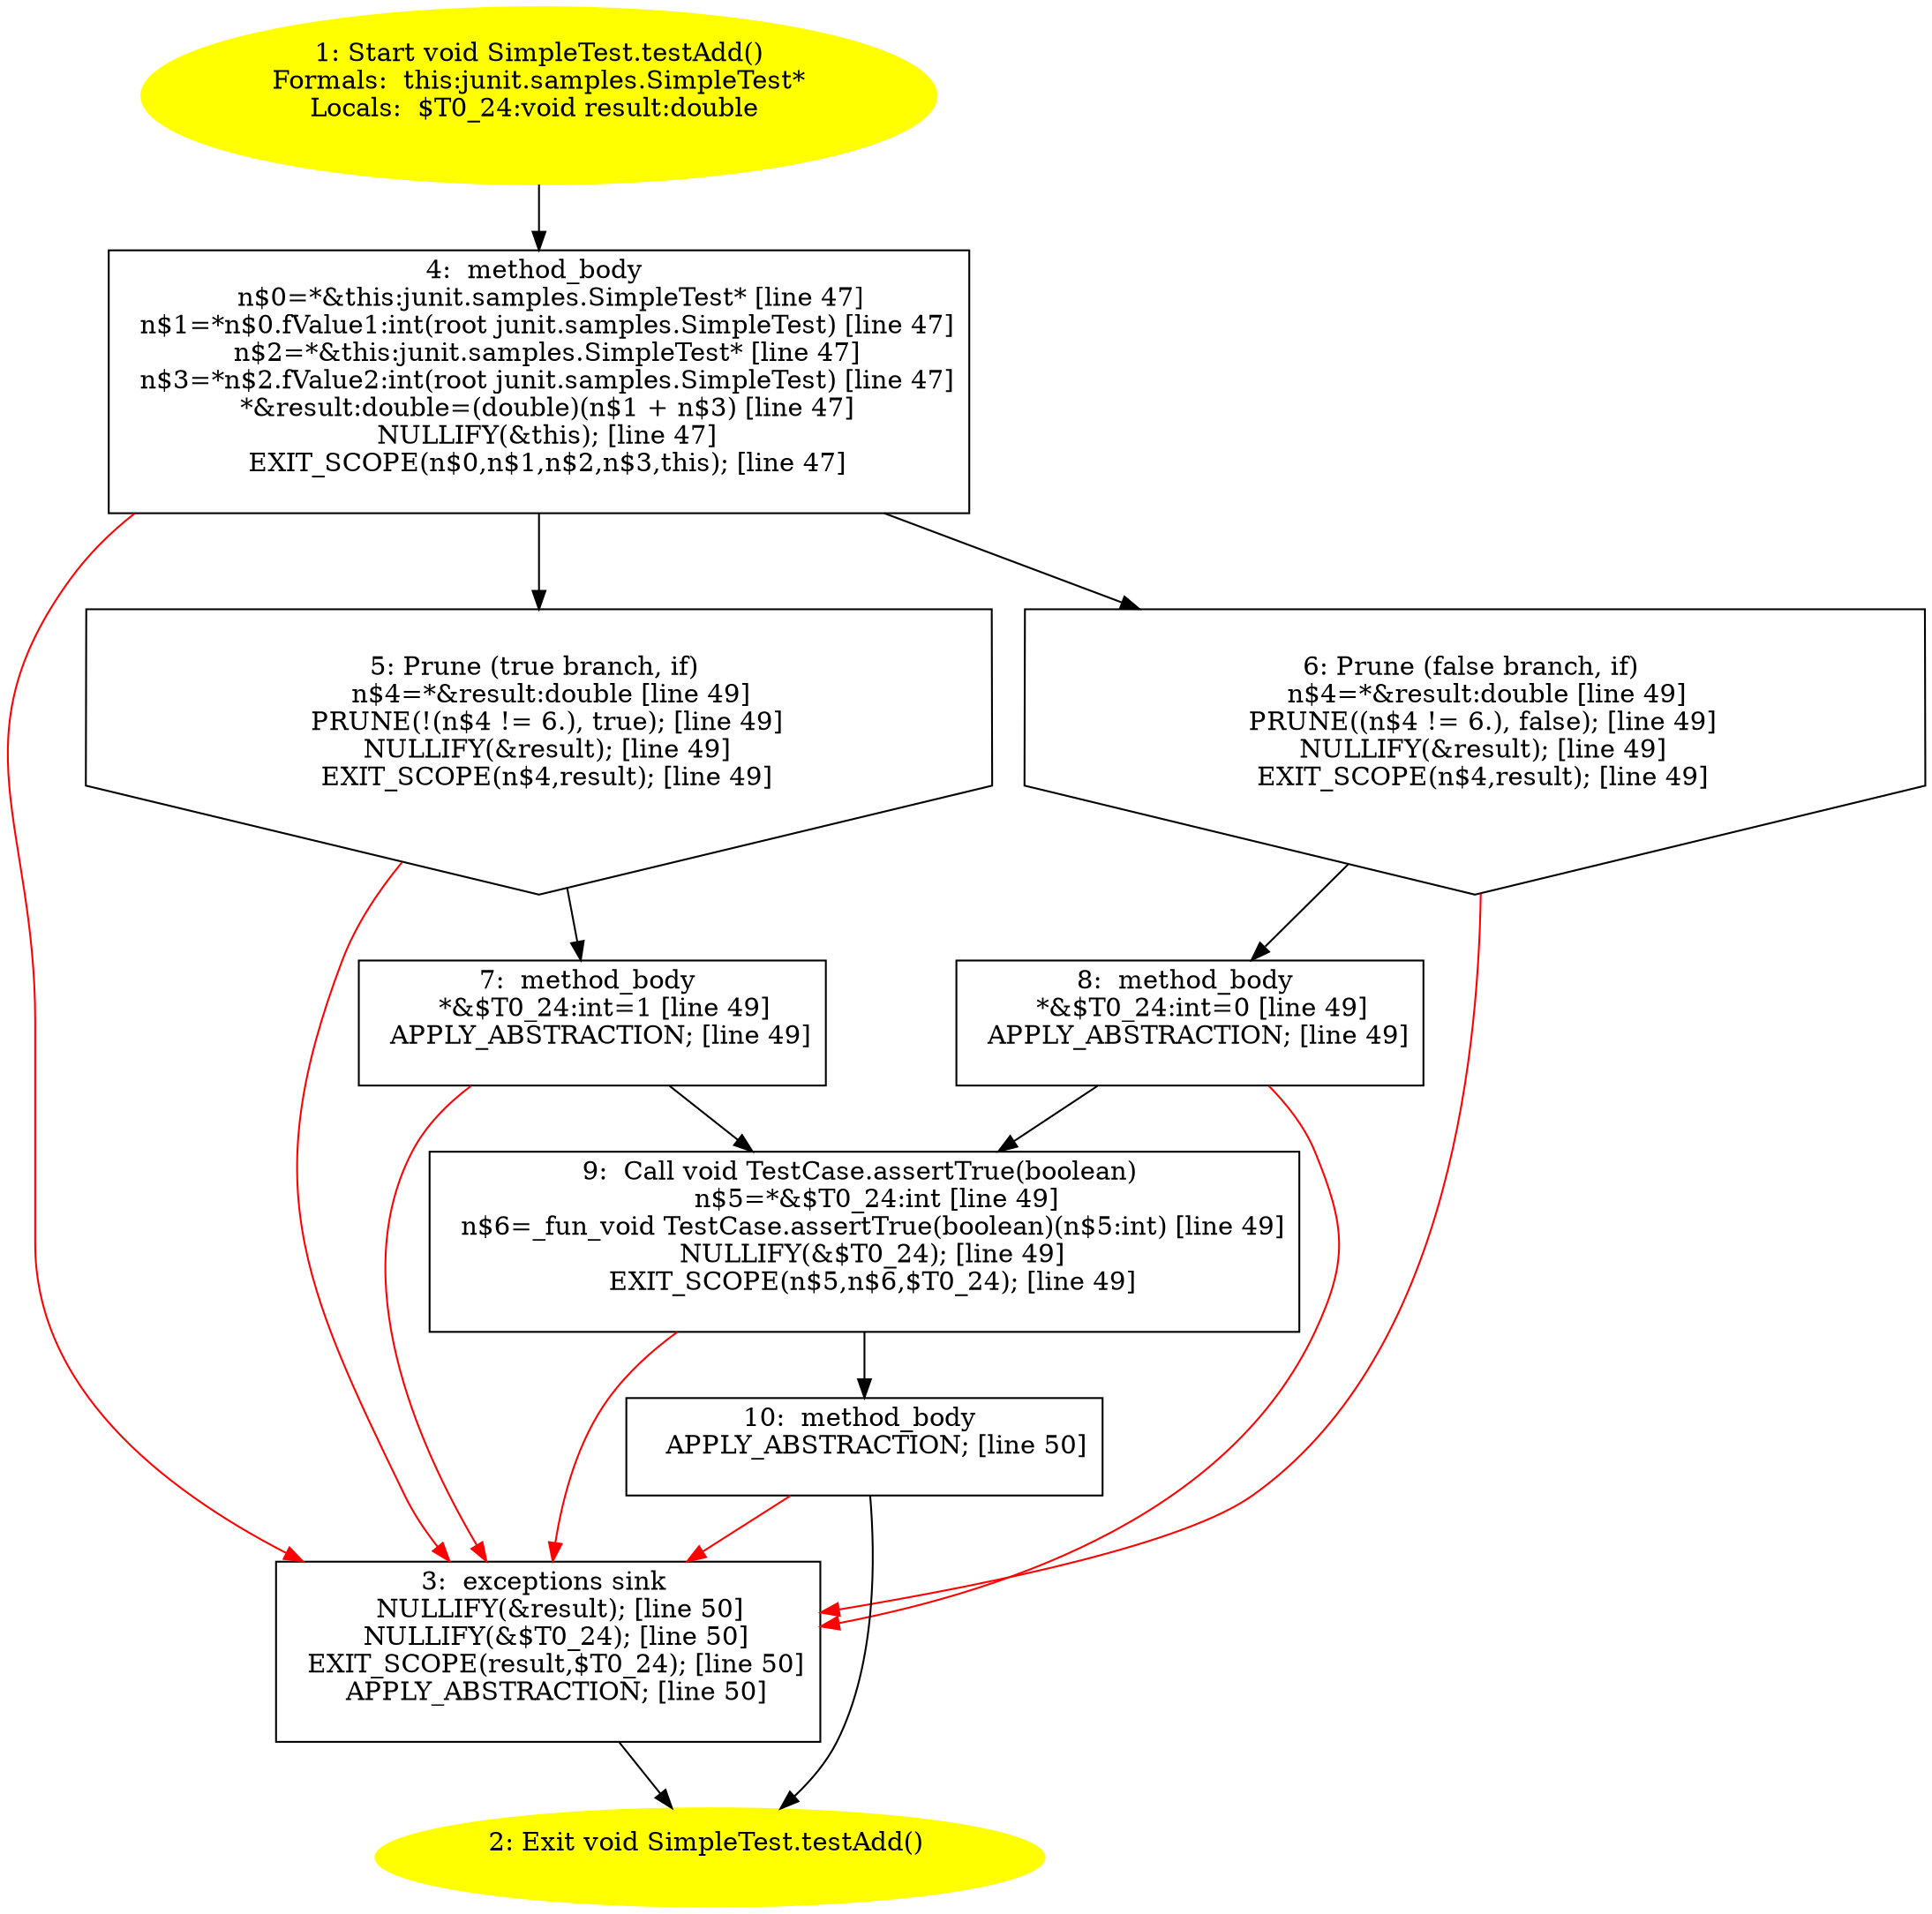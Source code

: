 /* @generated */
digraph cfg {
"junit.samples.SimpleTest.testAdd():void.1a99dd2c909513ab9d66114cc0e105e4_1" [label="1: Start void SimpleTest.testAdd()\nFormals:  this:junit.samples.SimpleTest*\nLocals:  $T0_24:void result:double \n  " color=yellow style=filled]
	

	 "junit.samples.SimpleTest.testAdd():void.1a99dd2c909513ab9d66114cc0e105e4_1" -> "junit.samples.SimpleTest.testAdd():void.1a99dd2c909513ab9d66114cc0e105e4_4" ;
"junit.samples.SimpleTest.testAdd():void.1a99dd2c909513ab9d66114cc0e105e4_2" [label="2: Exit void SimpleTest.testAdd() \n  " color=yellow style=filled]
	

"junit.samples.SimpleTest.testAdd():void.1a99dd2c909513ab9d66114cc0e105e4_3" [label="3:  exceptions sink \n   NULLIFY(&result); [line 50]\n  NULLIFY(&$T0_24); [line 50]\n  EXIT_SCOPE(result,$T0_24); [line 50]\n  APPLY_ABSTRACTION; [line 50]\n " shape="box"]
	

	 "junit.samples.SimpleTest.testAdd():void.1a99dd2c909513ab9d66114cc0e105e4_3" -> "junit.samples.SimpleTest.testAdd():void.1a99dd2c909513ab9d66114cc0e105e4_2" ;
"junit.samples.SimpleTest.testAdd():void.1a99dd2c909513ab9d66114cc0e105e4_4" [label="4:  method_body \n   n$0=*&this:junit.samples.SimpleTest* [line 47]\n  n$1=*n$0.fValue1:int(root junit.samples.SimpleTest) [line 47]\n  n$2=*&this:junit.samples.SimpleTest* [line 47]\n  n$3=*n$2.fValue2:int(root junit.samples.SimpleTest) [line 47]\n  *&result:double=(double)(n$1 + n$3) [line 47]\n  NULLIFY(&this); [line 47]\n  EXIT_SCOPE(n$0,n$1,n$2,n$3,this); [line 47]\n " shape="box"]
	

	 "junit.samples.SimpleTest.testAdd():void.1a99dd2c909513ab9d66114cc0e105e4_4" -> "junit.samples.SimpleTest.testAdd():void.1a99dd2c909513ab9d66114cc0e105e4_5" ;
	 "junit.samples.SimpleTest.testAdd():void.1a99dd2c909513ab9d66114cc0e105e4_4" -> "junit.samples.SimpleTest.testAdd():void.1a99dd2c909513ab9d66114cc0e105e4_6" ;
	 "junit.samples.SimpleTest.testAdd():void.1a99dd2c909513ab9d66114cc0e105e4_4" -> "junit.samples.SimpleTest.testAdd():void.1a99dd2c909513ab9d66114cc0e105e4_3" [color="red" ];
"junit.samples.SimpleTest.testAdd():void.1a99dd2c909513ab9d66114cc0e105e4_5" [label="5: Prune (true branch, if) \n   n$4=*&result:double [line 49]\n  PRUNE(!(n$4 != 6.), true); [line 49]\n  NULLIFY(&result); [line 49]\n  EXIT_SCOPE(n$4,result); [line 49]\n " shape="invhouse"]
	

	 "junit.samples.SimpleTest.testAdd():void.1a99dd2c909513ab9d66114cc0e105e4_5" -> "junit.samples.SimpleTest.testAdd():void.1a99dd2c909513ab9d66114cc0e105e4_7" ;
	 "junit.samples.SimpleTest.testAdd():void.1a99dd2c909513ab9d66114cc0e105e4_5" -> "junit.samples.SimpleTest.testAdd():void.1a99dd2c909513ab9d66114cc0e105e4_3" [color="red" ];
"junit.samples.SimpleTest.testAdd():void.1a99dd2c909513ab9d66114cc0e105e4_6" [label="6: Prune (false branch, if) \n   n$4=*&result:double [line 49]\n  PRUNE((n$4 != 6.), false); [line 49]\n  NULLIFY(&result); [line 49]\n  EXIT_SCOPE(n$4,result); [line 49]\n " shape="invhouse"]
	

	 "junit.samples.SimpleTest.testAdd():void.1a99dd2c909513ab9d66114cc0e105e4_6" -> "junit.samples.SimpleTest.testAdd():void.1a99dd2c909513ab9d66114cc0e105e4_8" ;
	 "junit.samples.SimpleTest.testAdd():void.1a99dd2c909513ab9d66114cc0e105e4_6" -> "junit.samples.SimpleTest.testAdd():void.1a99dd2c909513ab9d66114cc0e105e4_3" [color="red" ];
"junit.samples.SimpleTest.testAdd():void.1a99dd2c909513ab9d66114cc0e105e4_7" [label="7:  method_body \n   *&$T0_24:int=1 [line 49]\n  APPLY_ABSTRACTION; [line 49]\n " shape="box"]
	

	 "junit.samples.SimpleTest.testAdd():void.1a99dd2c909513ab9d66114cc0e105e4_7" -> "junit.samples.SimpleTest.testAdd():void.1a99dd2c909513ab9d66114cc0e105e4_9" ;
	 "junit.samples.SimpleTest.testAdd():void.1a99dd2c909513ab9d66114cc0e105e4_7" -> "junit.samples.SimpleTest.testAdd():void.1a99dd2c909513ab9d66114cc0e105e4_3" [color="red" ];
"junit.samples.SimpleTest.testAdd():void.1a99dd2c909513ab9d66114cc0e105e4_8" [label="8:  method_body \n   *&$T0_24:int=0 [line 49]\n  APPLY_ABSTRACTION; [line 49]\n " shape="box"]
	

	 "junit.samples.SimpleTest.testAdd():void.1a99dd2c909513ab9d66114cc0e105e4_8" -> "junit.samples.SimpleTest.testAdd():void.1a99dd2c909513ab9d66114cc0e105e4_9" ;
	 "junit.samples.SimpleTest.testAdd():void.1a99dd2c909513ab9d66114cc0e105e4_8" -> "junit.samples.SimpleTest.testAdd():void.1a99dd2c909513ab9d66114cc0e105e4_3" [color="red" ];
"junit.samples.SimpleTest.testAdd():void.1a99dd2c909513ab9d66114cc0e105e4_9" [label="9:  Call void TestCase.assertTrue(boolean) \n   n$5=*&$T0_24:int [line 49]\n  n$6=_fun_void TestCase.assertTrue(boolean)(n$5:int) [line 49]\n  NULLIFY(&$T0_24); [line 49]\n  EXIT_SCOPE(n$5,n$6,$T0_24); [line 49]\n " shape="box"]
	

	 "junit.samples.SimpleTest.testAdd():void.1a99dd2c909513ab9d66114cc0e105e4_9" -> "junit.samples.SimpleTest.testAdd():void.1a99dd2c909513ab9d66114cc0e105e4_10" ;
	 "junit.samples.SimpleTest.testAdd():void.1a99dd2c909513ab9d66114cc0e105e4_9" -> "junit.samples.SimpleTest.testAdd():void.1a99dd2c909513ab9d66114cc0e105e4_3" [color="red" ];
"junit.samples.SimpleTest.testAdd():void.1a99dd2c909513ab9d66114cc0e105e4_10" [label="10:  method_body \n   APPLY_ABSTRACTION; [line 50]\n " shape="box"]
	

	 "junit.samples.SimpleTest.testAdd():void.1a99dd2c909513ab9d66114cc0e105e4_10" -> "junit.samples.SimpleTest.testAdd():void.1a99dd2c909513ab9d66114cc0e105e4_2" ;
	 "junit.samples.SimpleTest.testAdd():void.1a99dd2c909513ab9d66114cc0e105e4_10" -> "junit.samples.SimpleTest.testAdd():void.1a99dd2c909513ab9d66114cc0e105e4_3" [color="red" ];
}
